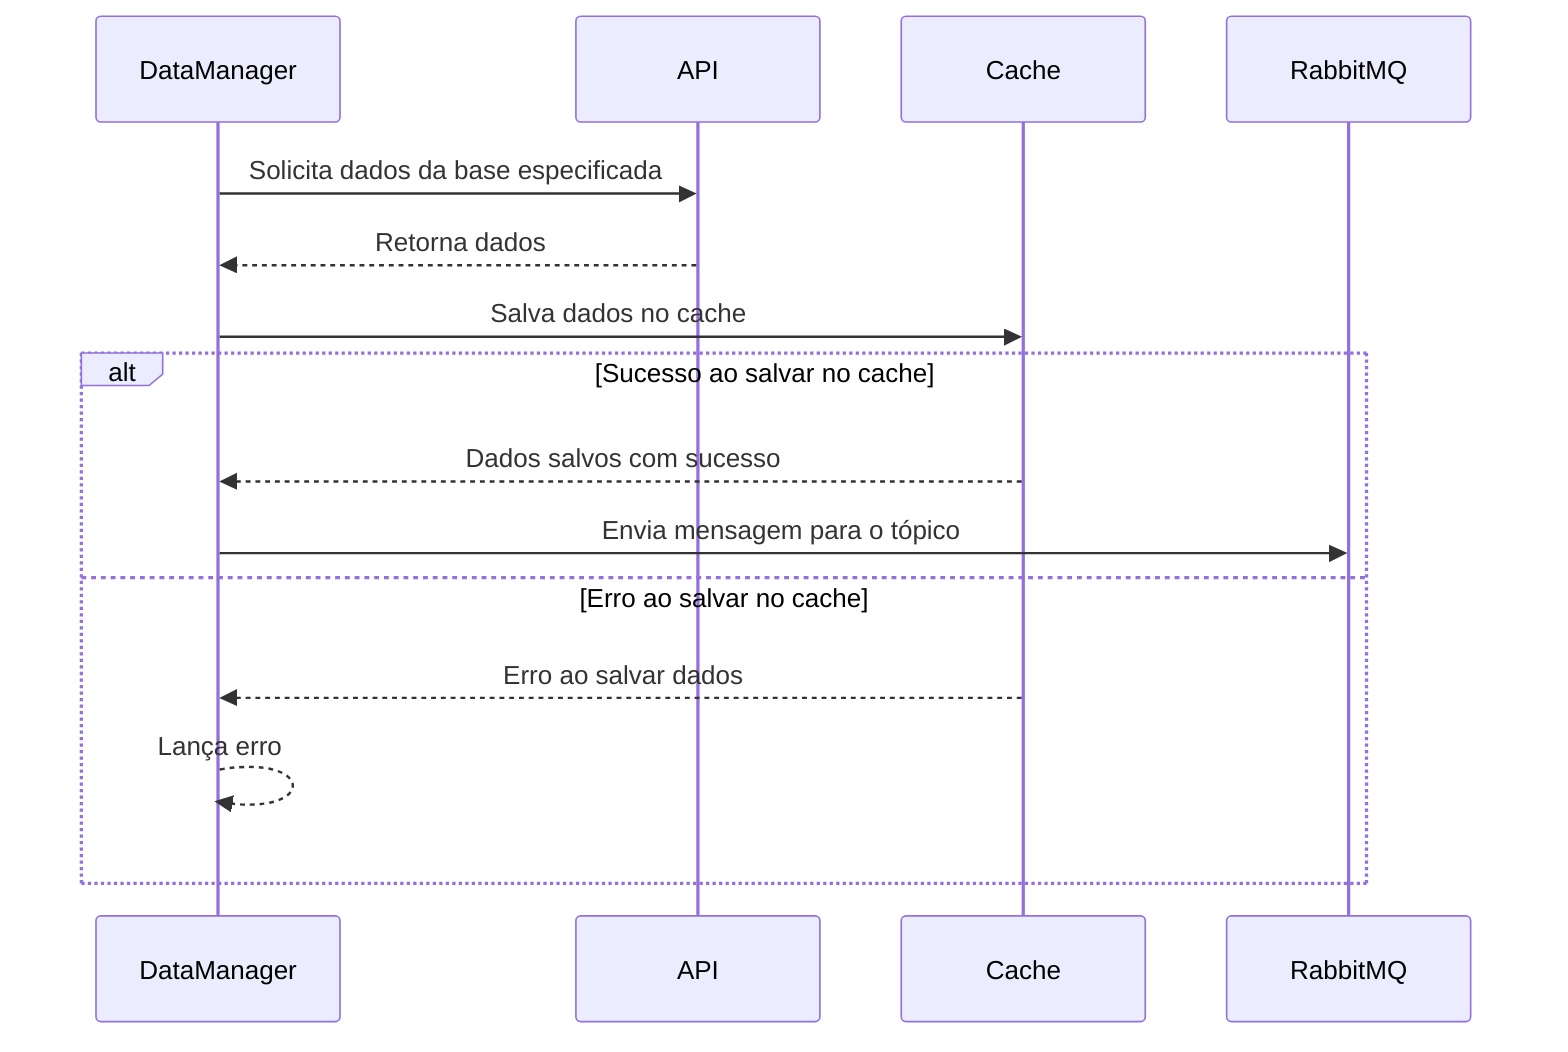 sequenceDiagram
    participant DataManager
    participant API
    participant Cache
    participant RabbitMQ

    DataManager->>API: Solicita dados da base especificada
    API-->>DataManager: Retorna dados
    DataManager->>Cache: Salva dados no cache
    alt Sucesso ao salvar no cache
        Cache-->>DataManager: Dados salvos com sucesso
        DataManager->>RabbitMQ: Envia mensagem para o tópico
    else Erro ao salvar no cache
        Cache-->>DataManager: Erro ao salvar dados
        DataManager-->>DataManager: Lança erro
    end